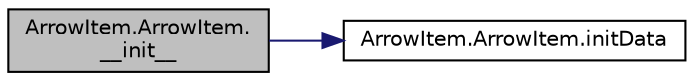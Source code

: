 digraph "ArrowItem.ArrowItem.__init__"
{
 // LATEX_PDF_SIZE
  edge [fontname="Helvetica",fontsize="10",labelfontname="Helvetica",labelfontsize="10"];
  node [fontname="Helvetica",fontsize="10",shape=record];
  rankdir="LR";
  Node1 [label="ArrowItem.ArrowItem.\l__init__",height=0.2,width=0.4,color="black", fillcolor="grey75", style="filled", fontcolor="black",tooltip=" "];
  Node1 -> Node2 [color="midnightblue",fontsize="10",style="solid"];
  Node2 [label="ArrowItem.ArrowItem.initData",height=0.2,width=0.4,color="black", fillcolor="white", style="filled",URL="$class_arrow_item_1_1_arrow_item.html#a9e52d7733d42ddee052d528dc51495b1",tooltip=" "];
}

